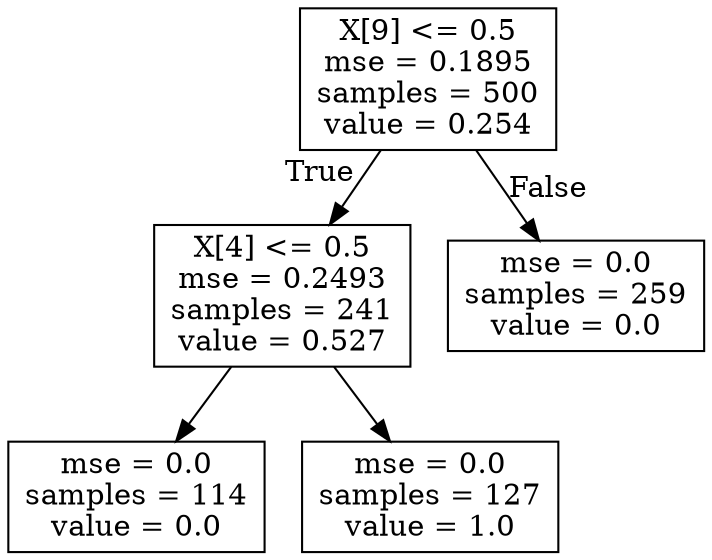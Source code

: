 digraph Tree {
node [shape=box] ;
0 [label="X[9] <= 0.5\nmse = 0.1895\nsamples = 500\nvalue = 0.254"] ;
1 [label="X[4] <= 0.5\nmse = 0.2493\nsamples = 241\nvalue = 0.527"] ;
0 -> 1 [labeldistance=2.5, labelangle=45, headlabel="True"] ;
2 [label="mse = 0.0\nsamples = 114\nvalue = 0.0"] ;
1 -> 2 ;
3 [label="mse = 0.0\nsamples = 127\nvalue = 1.0"] ;
1 -> 3 ;
4 [label="mse = 0.0\nsamples = 259\nvalue = 0.0"] ;
0 -> 4 [labeldistance=2.5, labelangle=-45, headlabel="False"] ;
}